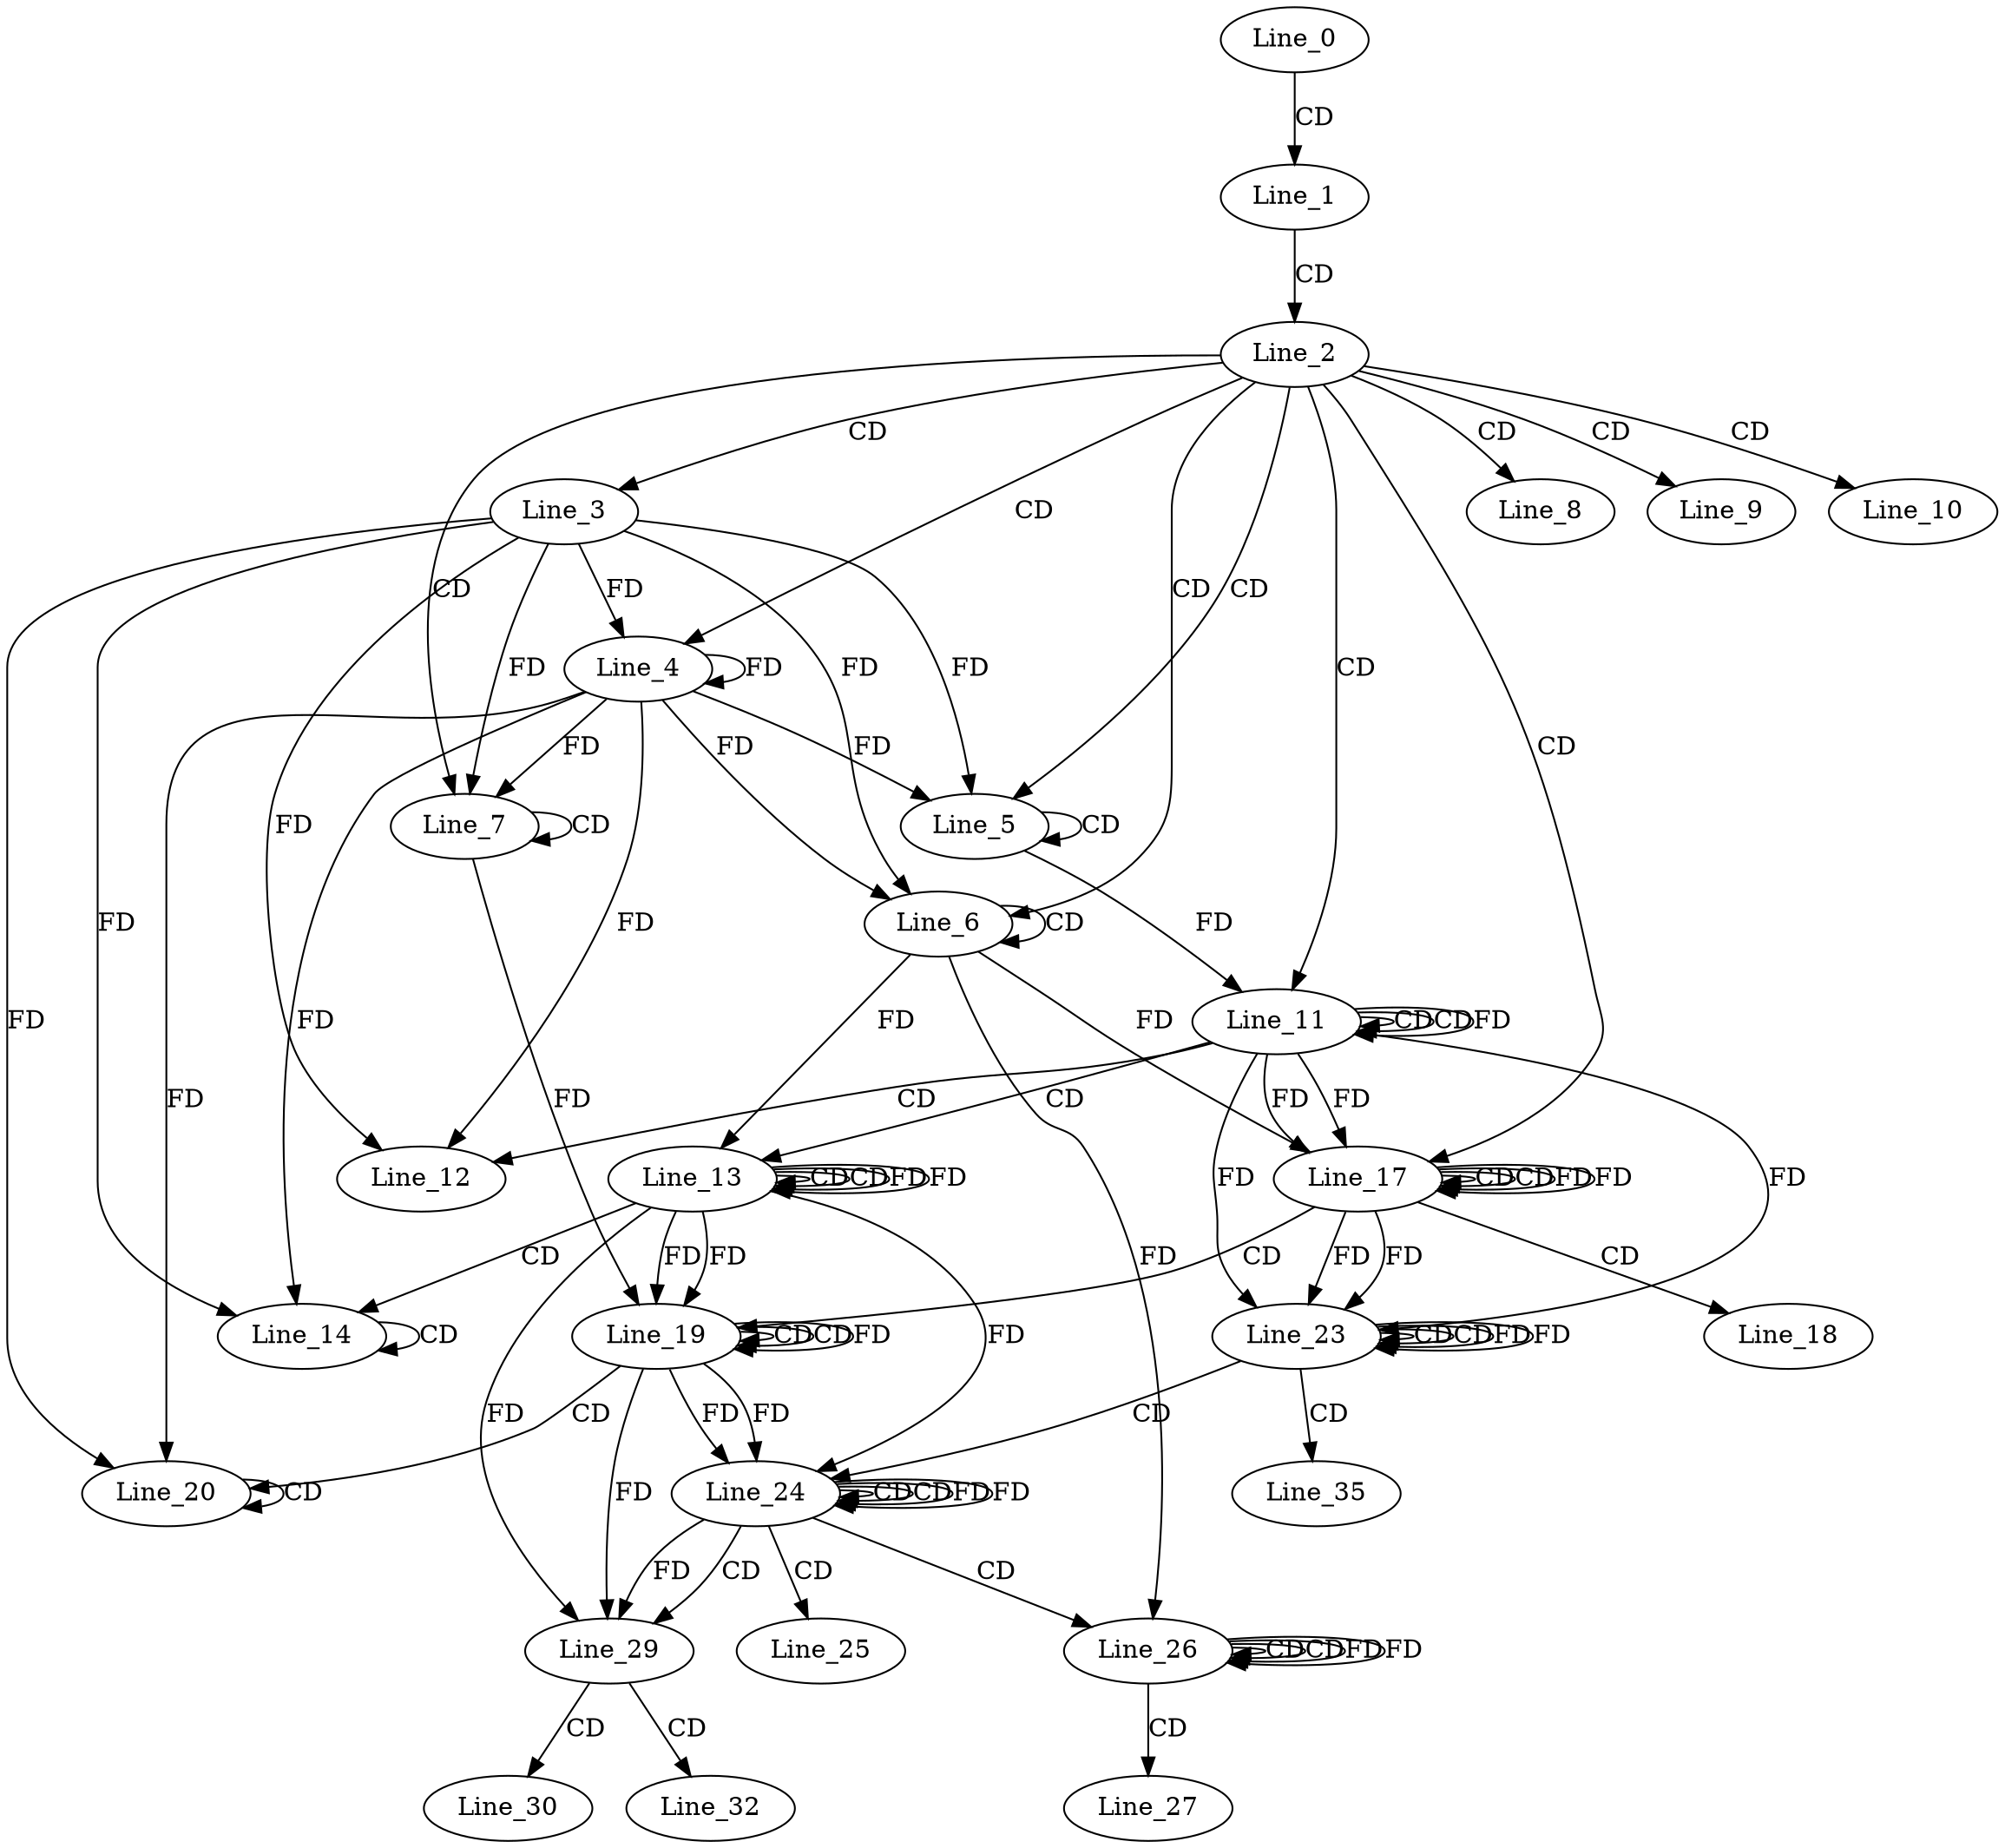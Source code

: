 digraph G {
  Line_0;
  Line_1;
  Line_2;
  Line_3;
  Line_4;
  Line_5;
  Line_5;
  Line_6;
  Line_6;
  Line_7;
  Line_7;
  Line_8;
  Line_9;
  Line_10;
  Line_11;
  Line_11;
  Line_11;
  Line_12;
  Line_13;
  Line_13;
  Line_13;
  Line_14;
  Line_14;
  Line_17;
  Line_17;
  Line_17;
  Line_18;
  Line_19;
  Line_19;
  Line_19;
  Line_20;
  Line_20;
  Line_23;
  Line_23;
  Line_23;
  Line_24;
  Line_24;
  Line_24;
  Line_25;
  Line_26;
  Line_26;
  Line_26;
  Line_27;
  Line_29;
  Line_30;
  Line_32;
  Line_35;
  Line_0 -> Line_1 [ label="CD" ];
  Line_1 -> Line_2 [ label="CD" ];
  Line_2 -> Line_3 [ label="CD" ];
  Line_2 -> Line_4 [ label="CD" ];
  Line_3 -> Line_4 [ label="FD" ];
  Line_4 -> Line_4 [ label="FD" ];
  Line_2 -> Line_5 [ label="CD" ];
  Line_5 -> Line_5 [ label="CD" ];
  Line_3 -> Line_5 [ label="FD" ];
  Line_4 -> Line_5 [ label="FD" ];
  Line_2 -> Line_6 [ label="CD" ];
  Line_6 -> Line_6 [ label="CD" ];
  Line_3 -> Line_6 [ label="FD" ];
  Line_4 -> Line_6 [ label="FD" ];
  Line_2 -> Line_7 [ label="CD" ];
  Line_7 -> Line_7 [ label="CD" ];
  Line_3 -> Line_7 [ label="FD" ];
  Line_4 -> Line_7 [ label="FD" ];
  Line_2 -> Line_8 [ label="CD" ];
  Line_2 -> Line_9 [ label="CD" ];
  Line_2 -> Line_10 [ label="CD" ];
  Line_2 -> Line_11 [ label="CD" ];
  Line_11 -> Line_11 [ label="CD" ];
  Line_5 -> Line_11 [ label="FD" ];
  Line_11 -> Line_11 [ label="CD" ];
  Line_11 -> Line_11 [ label="FD" ];
  Line_11 -> Line_12 [ label="CD" ];
  Line_3 -> Line_12 [ label="FD" ];
  Line_4 -> Line_12 [ label="FD" ];
  Line_11 -> Line_13 [ label="CD" ];
  Line_13 -> Line_13 [ label="CD" ];
  Line_6 -> Line_13 [ label="FD" ];
  Line_13 -> Line_13 [ label="CD" ];
  Line_13 -> Line_13 [ label="FD" ];
  Line_13 -> Line_14 [ label="CD" ];
  Line_14 -> Line_14 [ label="CD" ];
  Line_3 -> Line_14 [ label="FD" ];
  Line_4 -> Line_14 [ label="FD" ];
  Line_2 -> Line_17 [ label="CD" ];
  Line_17 -> Line_17 [ label="CD" ];
  Line_11 -> Line_17 [ label="FD" ];
  Line_6 -> Line_17 [ label="FD" ];
  Line_17 -> Line_17 [ label="CD" ];
  Line_17 -> Line_17 [ label="FD" ];
  Line_11 -> Line_17 [ label="FD" ];
  Line_17 -> Line_18 [ label="CD" ];
  Line_17 -> Line_19 [ label="CD" ];
  Line_19 -> Line_19 [ label="CD" ];
  Line_13 -> Line_19 [ label="FD" ];
  Line_7 -> Line_19 [ label="FD" ];
  Line_19 -> Line_19 [ label="CD" ];
  Line_19 -> Line_19 [ label="FD" ];
  Line_13 -> Line_19 [ label="FD" ];
  Line_19 -> Line_20 [ label="CD" ];
  Line_20 -> Line_20 [ label="CD" ];
  Line_3 -> Line_20 [ label="FD" ];
  Line_4 -> Line_20 [ label="FD" ];
  Line_23 -> Line_23 [ label="CD" ];
  Line_17 -> Line_23 [ label="FD" ];
  Line_11 -> Line_23 [ label="FD" ];
  Line_23 -> Line_23 [ label="CD" ];
  Line_23 -> Line_23 [ label="FD" ];
  Line_17 -> Line_23 [ label="FD" ];
  Line_11 -> Line_23 [ label="FD" ];
  Line_23 -> Line_24 [ label="CD" ];
  Line_24 -> Line_24 [ label="CD" ];
  Line_19 -> Line_24 [ label="FD" ];
  Line_24 -> Line_24 [ label="CD" ];
  Line_24 -> Line_24 [ label="FD" ];
  Line_19 -> Line_24 [ label="FD" ];
  Line_13 -> Line_24 [ label="FD" ];
  Line_24 -> Line_25 [ label="CD" ];
  Line_24 -> Line_26 [ label="CD" ];
  Line_26 -> Line_26 [ label="CD" ];
  Line_6 -> Line_26 [ label="FD" ];
  Line_26 -> Line_26 [ label="CD" ];
  Line_26 -> Line_26 [ label="FD" ];
  Line_26 -> Line_27 [ label="CD" ];
  Line_24 -> Line_29 [ label="CD" ];
  Line_24 -> Line_29 [ label="FD" ];
  Line_19 -> Line_29 [ label="FD" ];
  Line_13 -> Line_29 [ label="FD" ];
  Line_29 -> Line_30 [ label="CD" ];
  Line_29 -> Line_32 [ label="CD" ];
  Line_23 -> Line_35 [ label="CD" ];
  Line_13 -> Line_13 [ label="FD" ];
  Line_17 -> Line_17 [ label="FD" ];
  Line_23 -> Line_23 [ label="FD" ];
  Line_24 -> Line_24 [ label="FD" ];
  Line_26 -> Line_26 [ label="FD" ];
}
